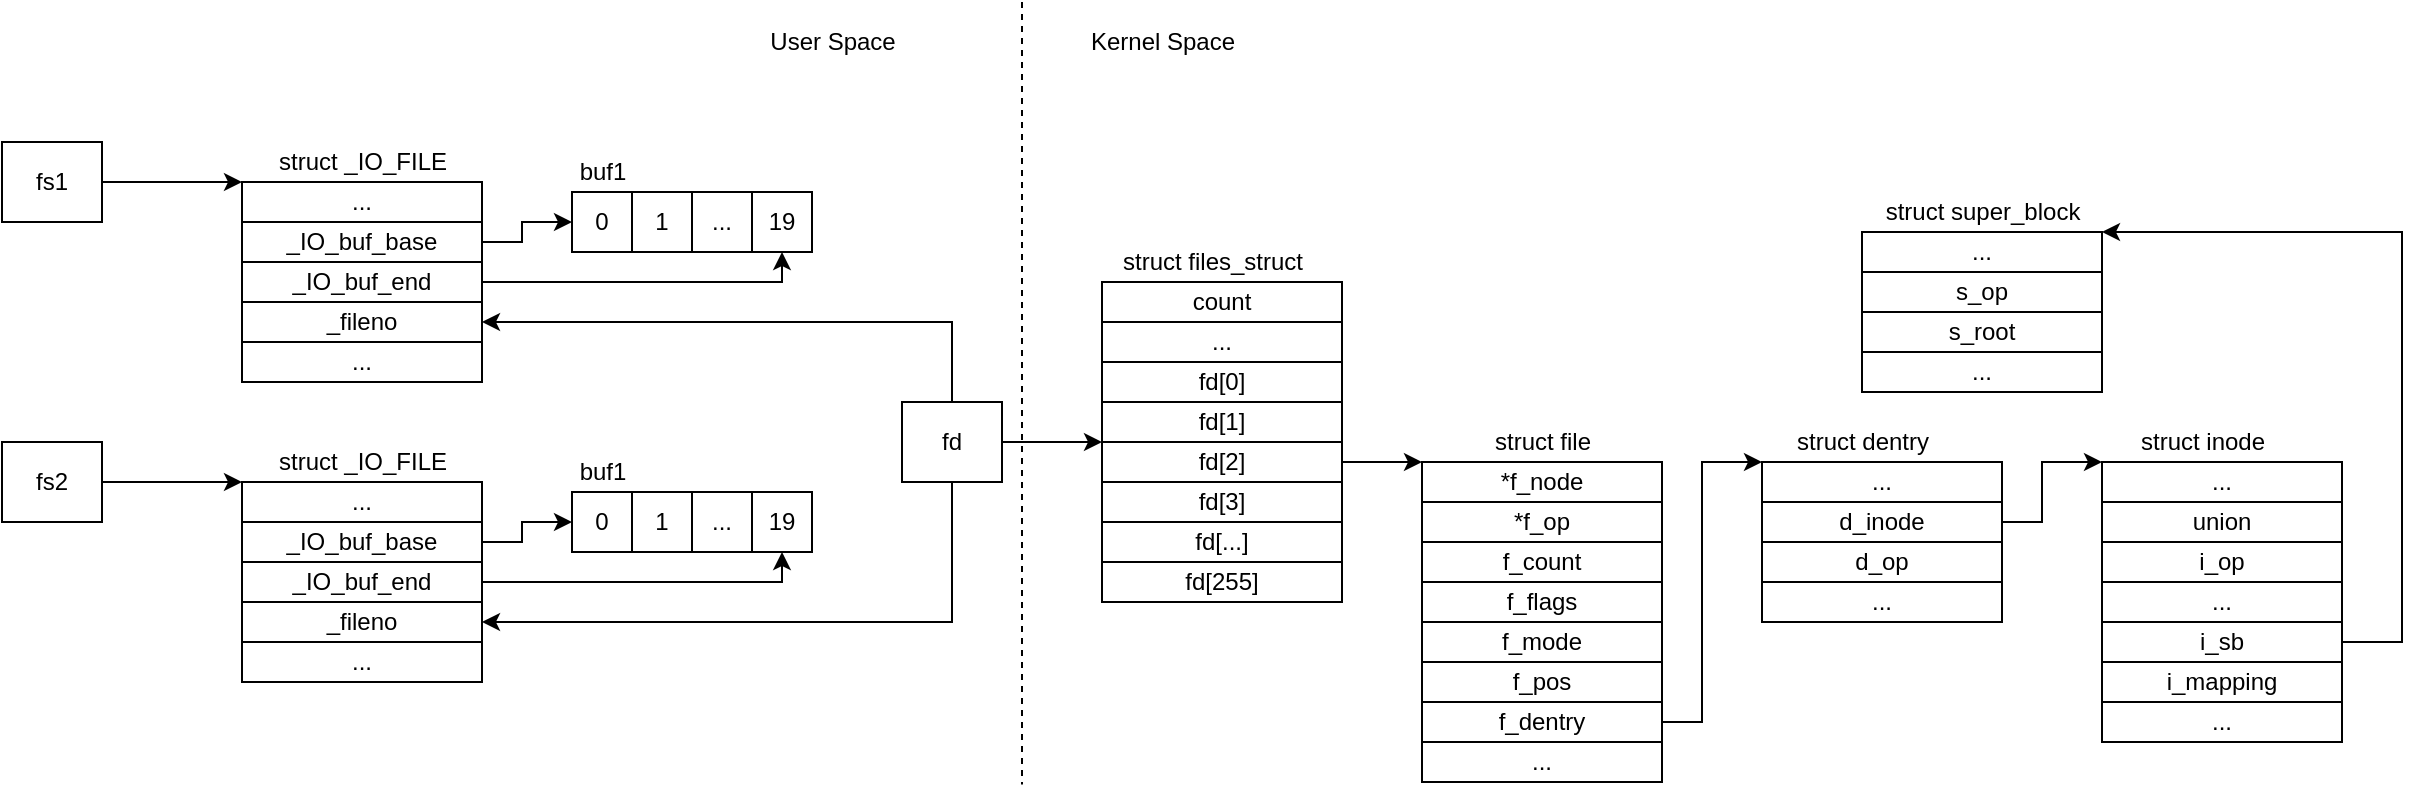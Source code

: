 <mxfile>
    <diagram id="vR1wObXb0Fl8Qe1qTvs4" name="Page-1">
        <mxGraphModel dx="1246" dy="775" grid="1" gridSize="10" guides="1" tooltips="1" connect="1" arrows="1" fold="1" page="0" pageScale="1" pageWidth="1169" pageHeight="827" math="0" shadow="0">
            <root>
                <mxCell id="0"/>
                <mxCell id="1" parent="0"/>
                <mxCell id="37" style="edgeStyle=none;rounded=0;html=1;exitX=1;exitY=0.5;exitDx=0;exitDy=0;entryX=0;entryY=0;entryDx=0;entryDy=0;" edge="1" parent="1" source="2" target="4">
                    <mxGeometry relative="1" as="geometry"/>
                </mxCell>
                <mxCell id="2" value="fs1" style="whiteSpace=wrap;html=1;" vertex="1" parent="1">
                    <mxGeometry x="20" y="110" width="50" height="40" as="geometry"/>
                </mxCell>
                <mxCell id="38" style="edgeStyle=none;rounded=0;html=1;entryX=0;entryY=0;entryDx=0;entryDy=0;" edge="1" parent="1" source="3" target="10">
                    <mxGeometry relative="1" as="geometry"/>
                </mxCell>
                <mxCell id="3" value="fs2" style="whiteSpace=wrap;html=1;" vertex="1" parent="1">
                    <mxGeometry x="20" y="260" width="50" height="40" as="geometry"/>
                </mxCell>
                <mxCell id="4" value="..." style="whiteSpace=wrap;html=1;" vertex="1" parent="1">
                    <mxGeometry x="140" y="130" width="120" height="20" as="geometry"/>
                </mxCell>
                <mxCell id="31" style="edgeStyle=none;rounded=0;html=1;exitX=1;exitY=0.5;exitDx=0;exitDy=0;entryX=0;entryY=0.5;entryDx=0;entryDy=0;" edge="1" parent="1" source="5" target="16">
                    <mxGeometry relative="1" as="geometry">
                        <Array as="points">
                            <mxPoint x="280" y="160"/>
                            <mxPoint x="280" y="150"/>
                        </Array>
                    </mxGeometry>
                </mxCell>
                <mxCell id="5" value="_IO_buf_base" style="whiteSpace=wrap;html=1;" vertex="1" parent="1">
                    <mxGeometry x="140" y="150" width="120" height="20" as="geometry"/>
                </mxCell>
                <mxCell id="32" style="edgeStyle=none;rounded=0;html=1;exitX=1;exitY=0.5;exitDx=0;exitDy=0;entryX=0.5;entryY=1;entryDx=0;entryDy=0;" edge="1" parent="1" source="6" target="19">
                    <mxGeometry relative="1" as="geometry">
                        <Array as="points">
                            <mxPoint x="270" y="180"/>
                            <mxPoint x="410" y="180"/>
                        </Array>
                    </mxGeometry>
                </mxCell>
                <mxCell id="6" value="_IO_buf_end" style="whiteSpace=wrap;html=1;" vertex="1" parent="1">
                    <mxGeometry x="140" y="170" width="120" height="20" as="geometry"/>
                </mxCell>
                <mxCell id="35" style="edgeStyle=none;rounded=0;html=1;exitX=1;exitY=0.5;exitDx=0;exitDy=0;entryX=0.5;entryY=0;entryDx=0;entryDy=0;endArrow=none;endFill=0;startArrow=classic;startFill=1;" edge="1" parent="1" source="7" target="34">
                    <mxGeometry relative="1" as="geometry">
                        <Array as="points">
                            <mxPoint x="495" y="200"/>
                        </Array>
                    </mxGeometry>
                </mxCell>
                <mxCell id="7" value="_fileno" style="whiteSpace=wrap;html=1;" vertex="1" parent="1">
                    <mxGeometry x="140" y="190" width="120" height="20" as="geometry"/>
                </mxCell>
                <mxCell id="8" value="..." style="whiteSpace=wrap;html=1;" vertex="1" parent="1">
                    <mxGeometry x="140" y="210" width="120" height="20" as="geometry"/>
                </mxCell>
                <mxCell id="9" value="struct _IO_FILE" style="text;html=1;resizable=0;autosize=1;align=center;verticalAlign=middle;points=[];fillColor=none;strokeColor=none;rounded=0;" vertex="1" parent="1">
                    <mxGeometry x="150" y="110" width="100" height="20" as="geometry"/>
                </mxCell>
                <mxCell id="10" value="..." style="whiteSpace=wrap;html=1;" vertex="1" parent="1">
                    <mxGeometry x="140" y="280" width="120" height="20" as="geometry"/>
                </mxCell>
                <mxCell id="30" style="edgeStyle=none;html=1;exitX=1;exitY=0.5;exitDx=0;exitDy=0;entryX=0;entryY=0.5;entryDx=0;entryDy=0;rounded=0;" edge="1" parent="1" source="11" target="25">
                    <mxGeometry relative="1" as="geometry">
                        <Array as="points">
                            <mxPoint x="280" y="310"/>
                            <mxPoint x="280" y="300"/>
                        </Array>
                    </mxGeometry>
                </mxCell>
                <mxCell id="11" value="_IO_buf_base" style="whiteSpace=wrap;html=1;" vertex="1" parent="1">
                    <mxGeometry x="140" y="300" width="120" height="20" as="geometry"/>
                </mxCell>
                <mxCell id="33" style="edgeStyle=none;rounded=0;html=1;exitX=1;exitY=0.5;exitDx=0;exitDy=0;entryX=0.5;entryY=1;entryDx=0;entryDy=0;" edge="1" parent="1" source="12" target="28">
                    <mxGeometry relative="1" as="geometry">
                        <Array as="points">
                            <mxPoint x="270" y="330"/>
                            <mxPoint x="300" y="330"/>
                            <mxPoint x="410" y="330"/>
                        </Array>
                    </mxGeometry>
                </mxCell>
                <mxCell id="12" value="_IO_buf_end" style="whiteSpace=wrap;html=1;" vertex="1" parent="1">
                    <mxGeometry x="140" y="320" width="120" height="20" as="geometry"/>
                </mxCell>
                <mxCell id="36" style="edgeStyle=none;rounded=0;html=1;exitX=1;exitY=0.5;exitDx=0;exitDy=0;entryX=0.5;entryY=1;entryDx=0;entryDy=0;startArrow=classic;startFill=1;endArrow=none;endFill=0;" edge="1" parent="1" source="13" target="34">
                    <mxGeometry relative="1" as="geometry">
                        <Array as="points">
                            <mxPoint x="495" y="350"/>
                        </Array>
                    </mxGeometry>
                </mxCell>
                <mxCell id="13" value="_fileno" style="whiteSpace=wrap;html=1;" vertex="1" parent="1">
                    <mxGeometry x="140" y="340" width="120" height="20" as="geometry"/>
                </mxCell>
                <mxCell id="14" value="..." style="whiteSpace=wrap;html=1;" vertex="1" parent="1">
                    <mxGeometry x="140" y="360" width="120" height="20" as="geometry"/>
                </mxCell>
                <mxCell id="15" value="struct _IO_FILE" style="text;html=1;resizable=0;autosize=1;align=center;verticalAlign=middle;points=[];fillColor=none;strokeColor=none;rounded=0;" vertex="1" parent="1">
                    <mxGeometry x="150" y="260" width="100" height="20" as="geometry"/>
                </mxCell>
                <mxCell id="16" value="0" style="whiteSpace=wrap;html=1;" vertex="1" parent="1">
                    <mxGeometry x="305" y="135" width="30" height="30" as="geometry"/>
                </mxCell>
                <mxCell id="17" value="1" style="whiteSpace=wrap;html=1;" vertex="1" parent="1">
                    <mxGeometry x="335" y="135" width="30" height="30" as="geometry"/>
                </mxCell>
                <mxCell id="18" value="..." style="whiteSpace=wrap;html=1;" vertex="1" parent="1">
                    <mxGeometry x="365" y="135" width="30" height="30" as="geometry"/>
                </mxCell>
                <mxCell id="19" value="19" style="whiteSpace=wrap;html=1;" vertex="1" parent="1">
                    <mxGeometry x="395" y="135" width="30" height="30" as="geometry"/>
                </mxCell>
                <mxCell id="20" value="buf1" style="text;html=1;resizable=0;autosize=1;align=center;verticalAlign=middle;points=[];fillColor=none;strokeColor=none;rounded=0;" vertex="1" parent="1">
                    <mxGeometry x="300" y="115" width="40" height="20" as="geometry"/>
                </mxCell>
                <mxCell id="25" value="0" style="whiteSpace=wrap;html=1;" vertex="1" parent="1">
                    <mxGeometry x="305" y="285" width="30" height="30" as="geometry"/>
                </mxCell>
                <mxCell id="26" value="1" style="whiteSpace=wrap;html=1;" vertex="1" parent="1">
                    <mxGeometry x="335" y="285" width="30" height="30" as="geometry"/>
                </mxCell>
                <mxCell id="27" value="..." style="whiteSpace=wrap;html=1;" vertex="1" parent="1">
                    <mxGeometry x="365" y="285" width="30" height="30" as="geometry"/>
                </mxCell>
                <mxCell id="28" value="19" style="whiteSpace=wrap;html=1;" vertex="1" parent="1">
                    <mxGeometry x="395" y="285" width="30" height="30" as="geometry"/>
                </mxCell>
                <mxCell id="29" value="buf1" style="text;html=1;resizable=0;autosize=1;align=center;verticalAlign=middle;points=[];fillColor=none;strokeColor=none;rounded=0;" vertex="1" parent="1">
                    <mxGeometry x="300" y="265" width="40" height="20" as="geometry"/>
                </mxCell>
                <mxCell id="45" style="edgeStyle=none;rounded=0;html=1;exitX=1;exitY=0.5;exitDx=0;exitDy=0;entryX=0;entryY=1;entryDx=0;entryDy=0;" edge="1" parent="1" source="34" target="42">
                    <mxGeometry relative="1" as="geometry"/>
                </mxCell>
                <mxCell id="34" value="fd" style="whiteSpace=wrap;html=1;" vertex="1" parent="1">
                    <mxGeometry x="470" y="240" width="50" height="40" as="geometry"/>
                </mxCell>
                <mxCell id="59" style="edgeStyle=none;rounded=0;html=1;endArrow=none;endFill=0;dashed=1;" edge="1" parent="1">
                    <mxGeometry relative="1" as="geometry">
                        <mxPoint x="530" y="40" as="sourcePoint"/>
                        <mxPoint x="530" y="431.235" as="targetPoint"/>
                    </mxGeometry>
                </mxCell>
                <mxCell id="39" value="count" style="whiteSpace=wrap;html=1;" vertex="1" parent="1">
                    <mxGeometry x="570" y="180" width="120" height="20" as="geometry"/>
                </mxCell>
                <mxCell id="40" value="..." style="whiteSpace=wrap;html=1;" vertex="1" parent="1">
                    <mxGeometry x="570" y="200" width="120" height="20" as="geometry"/>
                </mxCell>
                <mxCell id="41" value="fd[0]" style="whiteSpace=wrap;html=1;" vertex="1" parent="1">
                    <mxGeometry x="570" y="220" width="120" height="20" as="geometry"/>
                </mxCell>
                <mxCell id="42" value="fd[1]" style="whiteSpace=wrap;html=1;" vertex="1" parent="1">
                    <mxGeometry x="570" y="240" width="120" height="20" as="geometry"/>
                </mxCell>
                <mxCell id="56" style="edgeStyle=none;rounded=0;html=1;exitX=1;exitY=0.5;exitDx=0;exitDy=0;entryX=0;entryY=0;entryDx=0;entryDy=0;" edge="1" parent="1" source="43" target="47">
                    <mxGeometry relative="1" as="geometry"/>
                </mxCell>
                <mxCell id="43" value="fd[2]" style="whiteSpace=wrap;html=1;" vertex="1" parent="1">
                    <mxGeometry x="570" y="260" width="120" height="20" as="geometry"/>
                </mxCell>
                <mxCell id="44" value="fd[3]" style="whiteSpace=wrap;html=1;" vertex="1" parent="1">
                    <mxGeometry x="570" y="280" width="120" height="20" as="geometry"/>
                </mxCell>
                <mxCell id="46" value="struct files_struct" style="text;html=1;resizable=0;autosize=1;align=center;verticalAlign=middle;points=[];fillColor=none;strokeColor=none;rounded=0;" vertex="1" parent="1">
                    <mxGeometry x="570" y="160" width="110" height="20" as="geometry"/>
                </mxCell>
                <mxCell id="47" value="*f_node" style="whiteSpace=wrap;html=1;" vertex="1" parent="1">
                    <mxGeometry x="730" y="270" width="120" height="20" as="geometry"/>
                </mxCell>
                <mxCell id="48" value="*f_op" style="whiteSpace=wrap;html=1;" vertex="1" parent="1">
                    <mxGeometry x="730" y="290" width="120" height="20" as="geometry"/>
                </mxCell>
                <mxCell id="49" value="f_count" style="whiteSpace=wrap;html=1;" vertex="1" parent="1">
                    <mxGeometry x="730" y="310" width="120" height="20" as="geometry"/>
                </mxCell>
                <mxCell id="50" value="f_flags" style="whiteSpace=wrap;html=1;" vertex="1" parent="1">
                    <mxGeometry x="730" y="330" width="120" height="20" as="geometry"/>
                </mxCell>
                <mxCell id="51" value="f_mode" style="whiteSpace=wrap;html=1;" vertex="1" parent="1">
                    <mxGeometry x="730" y="350" width="120" height="20" as="geometry"/>
                </mxCell>
                <mxCell id="52" value="f_pos" style="whiteSpace=wrap;html=1;" vertex="1" parent="1">
                    <mxGeometry x="730" y="370" width="120" height="20" as="geometry"/>
                </mxCell>
                <mxCell id="70" style="edgeStyle=none;rounded=0;html=1;exitX=1;exitY=0.5;exitDx=0;exitDy=0;entryX=0;entryY=0;entryDx=0;entryDy=0;endArrow=classic;endFill=1;" edge="1" parent="1" source="53" target="65">
                    <mxGeometry relative="1" as="geometry">
                        <Array as="points">
                            <mxPoint x="870" y="400"/>
                            <mxPoint x="870" y="270"/>
                        </Array>
                    </mxGeometry>
                </mxCell>
                <mxCell id="53" value="f_dentry" style="whiteSpace=wrap;html=1;" vertex="1" parent="1">
                    <mxGeometry x="730" y="390" width="120" height="20" as="geometry"/>
                </mxCell>
                <mxCell id="54" value="..." style="whiteSpace=wrap;html=1;" vertex="1" parent="1">
                    <mxGeometry x="1070" y="270" width="120" height="20" as="geometry"/>
                </mxCell>
                <mxCell id="57" value="User Space" style="text;html=1;resizable=0;autosize=1;align=center;verticalAlign=middle;points=[];fillColor=none;strokeColor=none;rounded=0;" vertex="1" parent="1">
                    <mxGeometry x="395" y="50" width="80" height="20" as="geometry"/>
                </mxCell>
                <mxCell id="58" value="Kernel Space" style="text;html=1;resizable=0;autosize=1;align=center;verticalAlign=middle;points=[];fillColor=none;strokeColor=none;rounded=0;" vertex="1" parent="1">
                    <mxGeometry x="555" y="50" width="90" height="20" as="geometry"/>
                </mxCell>
                <mxCell id="60" value="struct file" style="text;html=1;resizable=0;autosize=1;align=center;verticalAlign=middle;points=[];fillColor=none;strokeColor=none;rounded=0;" vertex="1" parent="1">
                    <mxGeometry x="760" y="250" width="60" height="20" as="geometry"/>
                </mxCell>
                <mxCell id="61" value="fd[...]" style="whiteSpace=wrap;html=1;" vertex="1" parent="1">
                    <mxGeometry x="570" y="300" width="120" height="20" as="geometry"/>
                </mxCell>
                <mxCell id="62" value="fd[255]" style="whiteSpace=wrap;html=1;" vertex="1" parent="1">
                    <mxGeometry x="570" y="320" width="120" height="20" as="geometry"/>
                </mxCell>
                <mxCell id="64" value="..." style="whiteSpace=wrap;html=1;" vertex="1" parent="1">
                    <mxGeometry x="730" y="410" width="120" height="20" as="geometry"/>
                </mxCell>
                <mxCell id="65" value="..." style="whiteSpace=wrap;html=1;" vertex="1" parent="1">
                    <mxGeometry x="900" y="270" width="120" height="20" as="geometry"/>
                </mxCell>
                <mxCell id="86" style="edgeStyle=none;rounded=0;html=1;exitX=1;exitY=0.5;exitDx=0;exitDy=0;entryX=0;entryY=0;entryDx=0;entryDy=0;endArrow=classic;endFill=1;" edge="1" parent="1" source="66" target="54">
                    <mxGeometry relative="1" as="geometry">
                        <Array as="points">
                            <mxPoint x="1040" y="300"/>
                            <mxPoint x="1040" y="270"/>
                        </Array>
                    </mxGeometry>
                </mxCell>
                <mxCell id="66" value="d_inode" style="whiteSpace=wrap;html=1;" vertex="1" parent="1">
                    <mxGeometry x="900" y="290" width="120" height="20" as="geometry"/>
                </mxCell>
                <mxCell id="67" value="d_op" style="whiteSpace=wrap;html=1;" vertex="1" parent="1">
                    <mxGeometry x="900" y="310" width="120" height="20" as="geometry"/>
                </mxCell>
                <mxCell id="72" value="struct dentry" style="text;html=1;resizable=0;autosize=1;align=center;verticalAlign=middle;points=[];fillColor=none;strokeColor=none;rounded=0;" vertex="1" parent="1">
                    <mxGeometry x="910" y="250" width="80" height="20" as="geometry"/>
                </mxCell>
                <mxCell id="73" value="union" style="whiteSpace=wrap;html=1;" vertex="1" parent="1">
                    <mxGeometry x="1070" y="290" width="120" height="20" as="geometry"/>
                </mxCell>
                <mxCell id="74" value="i_op" style="whiteSpace=wrap;html=1;" vertex="1" parent="1">
                    <mxGeometry x="1070" y="310" width="120" height="20" as="geometry"/>
                </mxCell>
                <mxCell id="75" value="..." style="whiteSpace=wrap;html=1;" vertex="1" parent="1">
                    <mxGeometry x="1070" y="330" width="120" height="20" as="geometry"/>
                </mxCell>
                <mxCell id="76" value="..." style="whiteSpace=wrap;html=1;" vertex="1" parent="1">
                    <mxGeometry x="900" y="330" width="120" height="20" as="geometry"/>
                </mxCell>
                <mxCell id="87" style="edgeStyle=none;rounded=0;html=1;exitX=1;exitY=0.5;exitDx=0;exitDy=0;entryX=1;entryY=0;entryDx=0;entryDy=0;endArrow=classic;endFill=1;" edge="1" parent="1" source="77" target="81">
                    <mxGeometry relative="1" as="geometry">
                        <Array as="points">
                            <mxPoint x="1220" y="360"/>
                            <mxPoint x="1220" y="155"/>
                        </Array>
                    </mxGeometry>
                </mxCell>
                <mxCell id="77" value="i_sb" style="whiteSpace=wrap;html=1;" vertex="1" parent="1">
                    <mxGeometry x="1070" y="350" width="120" height="20" as="geometry"/>
                </mxCell>
                <mxCell id="78" value="i_mapping" style="whiteSpace=wrap;html=1;" vertex="1" parent="1">
                    <mxGeometry x="1070" y="370" width="120" height="20" as="geometry"/>
                </mxCell>
                <mxCell id="79" value="..." style="whiteSpace=wrap;html=1;" vertex="1" parent="1">
                    <mxGeometry x="1070" y="390" width="120" height="20" as="geometry"/>
                </mxCell>
                <mxCell id="80" value="struct inode" style="text;html=1;resizable=0;autosize=1;align=center;verticalAlign=middle;points=[];fillColor=none;strokeColor=none;rounded=0;" vertex="1" parent="1">
                    <mxGeometry x="1080" y="250" width="80" height="20" as="geometry"/>
                </mxCell>
                <mxCell id="81" value="..." style="whiteSpace=wrap;html=1;" vertex="1" parent="1">
                    <mxGeometry x="950" y="155" width="120" height="20" as="geometry"/>
                </mxCell>
                <mxCell id="82" value="s_op" style="whiteSpace=wrap;html=1;" vertex="1" parent="1">
                    <mxGeometry x="950" y="175" width="120" height="20" as="geometry"/>
                </mxCell>
                <mxCell id="83" value="s_root" style="whiteSpace=wrap;html=1;" vertex="1" parent="1">
                    <mxGeometry x="950" y="195" width="120" height="20" as="geometry"/>
                </mxCell>
                <mxCell id="84" value="..." style="whiteSpace=wrap;html=1;" vertex="1" parent="1">
                    <mxGeometry x="950" y="215" width="120" height="20" as="geometry"/>
                </mxCell>
                <mxCell id="85" value="struct super_block" style="text;html=1;resizable=0;autosize=1;align=center;verticalAlign=middle;points=[];fillColor=none;strokeColor=none;rounded=0;" vertex="1" parent="1">
                    <mxGeometry x="955" y="135" width="110" height="20" as="geometry"/>
                </mxCell>
            </root>
        </mxGraphModel>
    </diagram>
</mxfile>